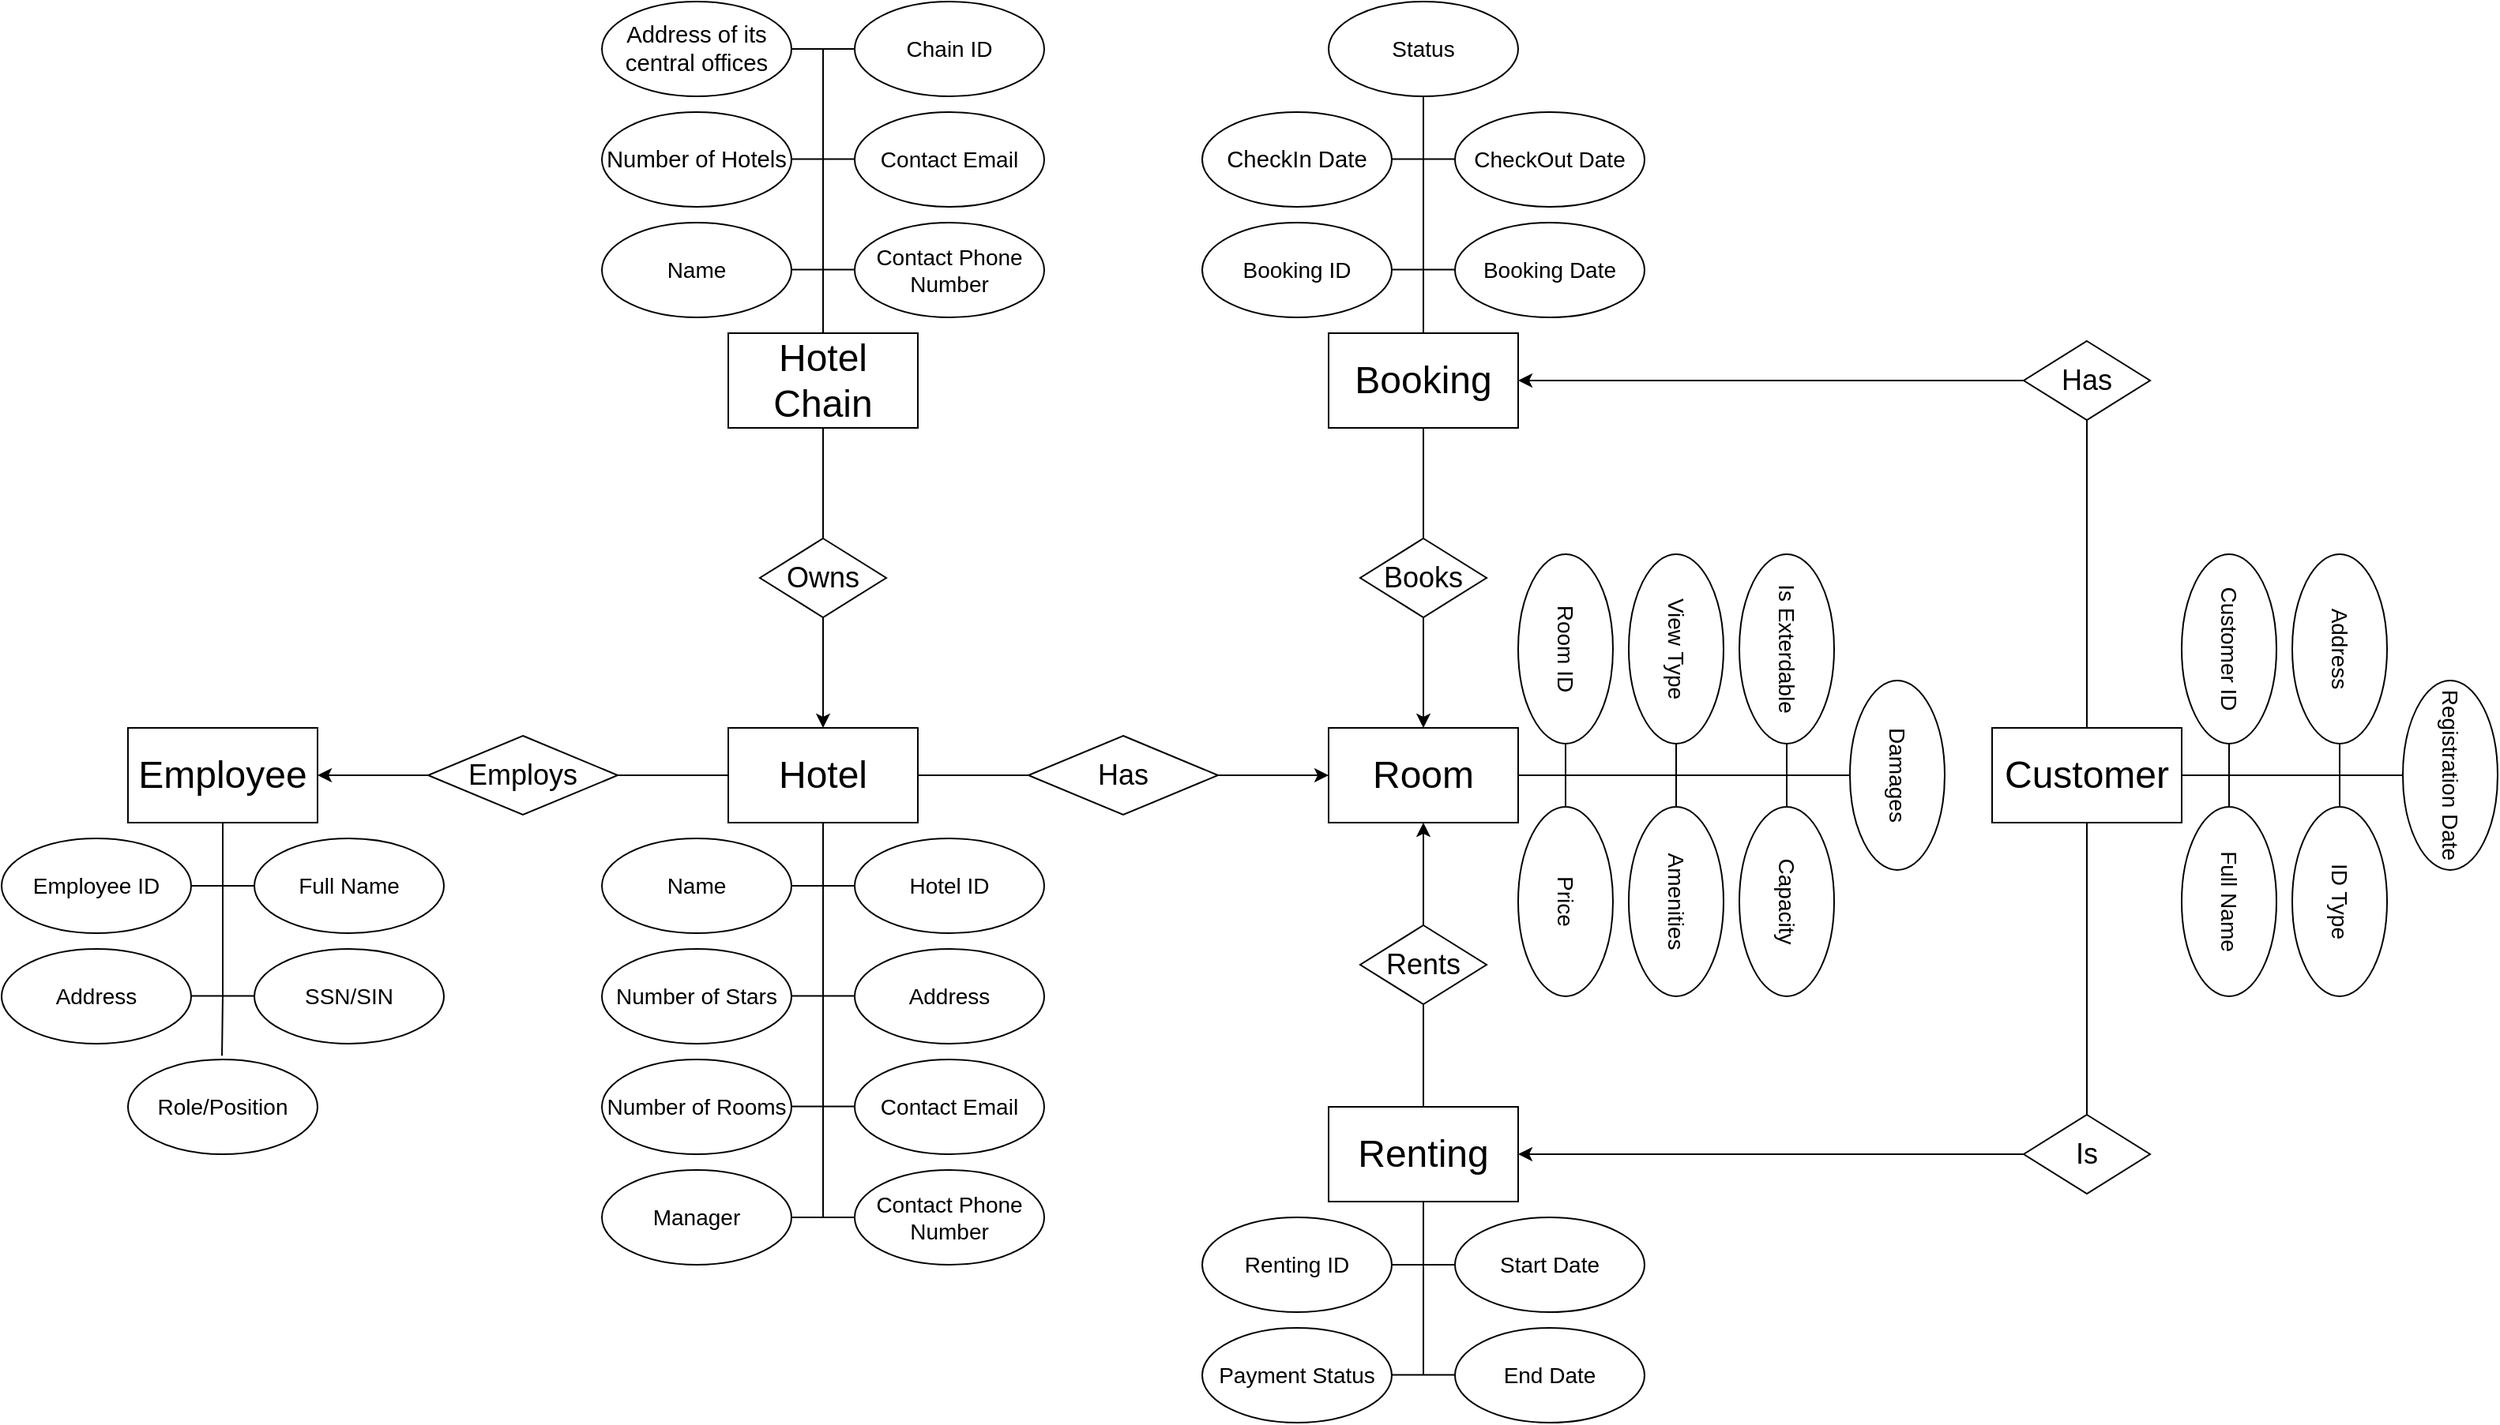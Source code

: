 <mxfile version="24.8.1">
  <diagram name="Page-1" id="YgdbFq6y4hTvsVNCq2CM">
    <mxGraphModel dx="3004" dy="1008" grid="1" gridSize="10" guides="1" tooltips="1" connect="1" arrows="1" fold="1" page="1" pageScale="1" pageWidth="850" pageHeight="1100" math="0" shadow="0">
      <root>
        <mxCell id="0" />
        <mxCell id="1" parent="0" />
        <mxCell id="x0AtSMN2B3MsgTTcqNLT-1" value="&lt;font style=&quot;font-size: 24px;&quot;&gt;Hotel Chain&lt;/font&gt;" style="rounded=0;whiteSpace=wrap;html=1;" vertex="1" parent="1">
          <mxGeometry x="340" y="330" width="120" height="60" as="geometry" />
        </mxCell>
        <mxCell id="x0AtSMN2B3MsgTTcqNLT-2" value="&lt;span id=&quot;docs-internal-guid-1732860f-7fff-1e20-06ae-a68eb9c9d7e9&quot;&gt;&lt;span style=&quot;font-size: 11pt; font-family: Arial, sans-serif; background-color: transparent; font-variant-numeric: normal; font-variant-east-asian: normal; font-variant-alternates: normal; font-variant-position: normal; vertical-align: baseline; white-space-collapse: preserve;&quot;&gt;Address of its central offices&lt;/span&gt;&lt;/span&gt;" style="ellipse;whiteSpace=wrap;html=1;" vertex="1" parent="1">
          <mxGeometry x="260" y="120" width="120" height="60" as="geometry" />
        </mxCell>
        <mxCell id="x0AtSMN2B3MsgTTcqNLT-3" value="&lt;span id=&quot;docs-internal-guid-682e48af-7fff-8a9f-41f8-385f8e114bf9&quot;&gt;&lt;span style=&quot;font-size: 11pt; font-family: Arial, sans-serif; background-color: transparent; font-variant-numeric: normal; font-variant-east-asian: normal; font-variant-alternates: normal; font-variant-position: normal; vertical-align: baseline; white-space-collapse: preserve;&quot;&gt;Number of Hotels&lt;/span&gt;&lt;/span&gt;" style="ellipse;whiteSpace=wrap;html=1;" vertex="1" parent="1">
          <mxGeometry x="260" y="190" width="120" height="60" as="geometry" />
        </mxCell>
        <mxCell id="x0AtSMN2B3MsgTTcqNLT-5" value="&lt;font style=&quot;font-size: 14px;&quot;&gt;Name&lt;/font&gt;" style="ellipse;whiteSpace=wrap;html=1;" vertex="1" parent="1">
          <mxGeometry x="260" y="260" width="120" height="60" as="geometry" />
        </mxCell>
        <mxCell id="x0AtSMN2B3MsgTTcqNLT-6" value="&lt;font style=&quot;font-size: 14px;&quot;&gt;Chain ID&lt;/font&gt;" style="ellipse;whiteSpace=wrap;html=1;" vertex="1" parent="1">
          <mxGeometry x="420" y="120" width="120" height="60" as="geometry" />
        </mxCell>
        <mxCell id="x0AtSMN2B3MsgTTcqNLT-8" value="&lt;font style=&quot;font-size: 14px;&quot;&gt;Contact Email&lt;/font&gt;" style="ellipse;whiteSpace=wrap;html=1;" vertex="1" parent="1">
          <mxGeometry x="420" y="190" width="120" height="60" as="geometry" />
        </mxCell>
        <mxCell id="x0AtSMN2B3MsgTTcqNLT-9" value="&lt;span style=&quot;font-size: 14px;&quot;&gt;Contact Phone Number&lt;/span&gt;" style="ellipse;whiteSpace=wrap;html=1;" vertex="1" parent="1">
          <mxGeometry x="420" y="260" width="120" height="60" as="geometry" />
        </mxCell>
        <mxCell id="x0AtSMN2B3MsgTTcqNLT-10" value="" style="endArrow=none;html=1;rounded=0;exitX=1;exitY=0.5;exitDx=0;exitDy=0;entryX=0.5;entryY=0;entryDx=0;entryDy=0;" edge="1" parent="1" source="x0AtSMN2B3MsgTTcqNLT-2" target="x0AtSMN2B3MsgTTcqNLT-1">
          <mxGeometry width="50" height="50" relative="1" as="geometry">
            <mxPoint x="480" y="300" as="sourcePoint" />
            <mxPoint x="530" y="250" as="targetPoint" />
            <Array as="points">
              <mxPoint x="400" y="150" />
            </Array>
          </mxGeometry>
        </mxCell>
        <mxCell id="x0AtSMN2B3MsgTTcqNLT-11" value="" style="endArrow=none;html=1;rounded=0;entryX=0;entryY=0.5;entryDx=0;entryDy=0;" edge="1" parent="1" target="x0AtSMN2B3MsgTTcqNLT-6">
          <mxGeometry width="50" height="50" relative="1" as="geometry">
            <mxPoint x="400" y="150" as="sourcePoint" />
            <mxPoint x="530" y="250" as="targetPoint" />
          </mxGeometry>
        </mxCell>
        <mxCell id="x0AtSMN2B3MsgTTcqNLT-12" value="" style="endArrow=none;html=1;rounded=0;entryX=0;entryY=0.5;entryDx=0;entryDy=0;" edge="1" parent="1">
          <mxGeometry width="50" height="50" relative="1" as="geometry">
            <mxPoint x="400" y="219.76" as="sourcePoint" />
            <mxPoint x="420" y="219.76" as="targetPoint" />
          </mxGeometry>
        </mxCell>
        <mxCell id="x0AtSMN2B3MsgTTcqNLT-13" value="" style="endArrow=none;html=1;rounded=0;entryX=0;entryY=0.5;entryDx=0;entryDy=0;" edge="1" parent="1">
          <mxGeometry width="50" height="50" relative="1" as="geometry">
            <mxPoint x="400" y="289.76" as="sourcePoint" />
            <mxPoint x="420" y="289.76" as="targetPoint" />
          </mxGeometry>
        </mxCell>
        <mxCell id="x0AtSMN2B3MsgTTcqNLT-14" value="" style="endArrow=none;html=1;rounded=0;entryX=0;entryY=0.5;entryDx=0;entryDy=0;" edge="1" parent="1">
          <mxGeometry width="50" height="50" relative="1" as="geometry">
            <mxPoint x="380" y="289.76" as="sourcePoint" />
            <mxPoint x="400" y="289.76" as="targetPoint" />
          </mxGeometry>
        </mxCell>
        <mxCell id="x0AtSMN2B3MsgTTcqNLT-15" value="" style="endArrow=none;html=1;rounded=0;entryX=0;entryY=0.5;entryDx=0;entryDy=0;" edge="1" parent="1">
          <mxGeometry width="50" height="50" relative="1" as="geometry">
            <mxPoint x="380" y="219.76" as="sourcePoint" />
            <mxPoint x="400" y="219.76" as="targetPoint" />
          </mxGeometry>
        </mxCell>
        <mxCell id="x0AtSMN2B3MsgTTcqNLT-16" value="&lt;font style=&quot;font-size: 18px;&quot;&gt;Owns&lt;/font&gt;" style="rhombus;whiteSpace=wrap;html=1;" vertex="1" parent="1">
          <mxGeometry x="360" y="460" width="80" height="50" as="geometry" />
        </mxCell>
        <mxCell id="x0AtSMN2B3MsgTTcqNLT-17" value="&lt;font style=&quot;font-size: 24px;&quot;&gt;Hotel&lt;/font&gt;" style="whiteSpace=wrap;html=1;" vertex="1" parent="1">
          <mxGeometry x="340" y="580" width="120" height="60" as="geometry" />
        </mxCell>
        <mxCell id="x0AtSMN2B3MsgTTcqNLT-18" value="" style="endArrow=none;html=1;rounded=0;exitX=0.5;exitY=1;exitDx=0;exitDy=0;entryX=0.5;entryY=0;entryDx=0;entryDy=0;" edge="1" parent="1" source="x0AtSMN2B3MsgTTcqNLT-1" target="x0AtSMN2B3MsgTTcqNLT-16">
          <mxGeometry width="50" height="50" relative="1" as="geometry">
            <mxPoint x="480" y="590" as="sourcePoint" />
            <mxPoint x="530" y="540" as="targetPoint" />
          </mxGeometry>
        </mxCell>
        <mxCell id="x0AtSMN2B3MsgTTcqNLT-21" value="&lt;span style=&quot;font-size: 14px;&quot;&gt;Hotel ID&lt;/span&gt;" style="ellipse;whiteSpace=wrap;html=1;" vertex="1" parent="1">
          <mxGeometry x="420" y="650" width="120" height="60" as="geometry" />
        </mxCell>
        <mxCell id="x0AtSMN2B3MsgTTcqNLT-22" value="&lt;span style=&quot;font-size: 14px;&quot;&gt;Number of Stars&lt;/span&gt;" style="ellipse;whiteSpace=wrap;html=1;" vertex="1" parent="1">
          <mxGeometry x="260" y="720" width="120" height="60" as="geometry" />
        </mxCell>
        <mxCell id="x0AtSMN2B3MsgTTcqNLT-23" value="&lt;span style=&quot;font-size: 14px;&quot;&gt;Number of Rooms&lt;/span&gt;" style="ellipse;whiteSpace=wrap;html=1;" vertex="1" parent="1">
          <mxGeometry x="260" y="790" width="120" height="60" as="geometry" />
        </mxCell>
        <mxCell id="x0AtSMN2B3MsgTTcqNLT-24" value="&lt;span style=&quot;font-size: 14px;&quot;&gt;Address&lt;/span&gt;" style="ellipse;whiteSpace=wrap;html=1;" vertex="1" parent="1">
          <mxGeometry x="420" y="720" width="120" height="60" as="geometry" />
        </mxCell>
        <mxCell id="x0AtSMN2B3MsgTTcqNLT-26" value="&lt;font style=&quot;font-size: 14px;&quot;&gt;Contact Email&lt;/font&gt;" style="ellipse;whiteSpace=wrap;html=1;" vertex="1" parent="1">
          <mxGeometry x="420" y="790" width="120" height="60" as="geometry" />
        </mxCell>
        <mxCell id="x0AtSMN2B3MsgTTcqNLT-27" value="&lt;span style=&quot;font-size: 14px;&quot;&gt;Contact Phone Number&lt;/span&gt;" style="ellipse;whiteSpace=wrap;html=1;" vertex="1" parent="1">
          <mxGeometry x="420" y="860" width="120" height="60" as="geometry" />
        </mxCell>
        <mxCell id="x0AtSMN2B3MsgTTcqNLT-28" value="&lt;span style=&quot;font-size: 14px;&quot;&gt;Manager&lt;/span&gt;" style="ellipse;whiteSpace=wrap;html=1;" vertex="1" parent="1">
          <mxGeometry x="260" y="860" width="120" height="60" as="geometry" />
        </mxCell>
        <mxCell id="x0AtSMN2B3MsgTTcqNLT-29" value="&lt;span style=&quot;font-size: 14px;&quot;&gt;Name&lt;/span&gt;" style="ellipse;whiteSpace=wrap;html=1;" vertex="1" parent="1">
          <mxGeometry x="260" y="650" width="120" height="60" as="geometry" />
        </mxCell>
        <mxCell id="x0AtSMN2B3MsgTTcqNLT-30" value="" style="endArrow=none;html=1;rounded=0;exitX=1;exitY=0.5;exitDx=0;exitDy=0;entryX=0.5;entryY=0;entryDx=0;entryDy=0;" edge="1" parent="1">
          <mxGeometry width="50" height="50" relative="1" as="geometry">
            <mxPoint x="380" y="680" as="sourcePoint" />
            <mxPoint x="400" y="860" as="targetPoint" />
            <Array as="points">
              <mxPoint x="400" y="680" />
            </Array>
          </mxGeometry>
        </mxCell>
        <mxCell id="x0AtSMN2B3MsgTTcqNLT-31" value="" style="endArrow=none;html=1;rounded=0;entryX=0;entryY=0.5;entryDx=0;entryDy=0;" edge="1" parent="1">
          <mxGeometry width="50" height="50" relative="1" as="geometry">
            <mxPoint x="400" y="680" as="sourcePoint" />
            <mxPoint x="420" y="680" as="targetPoint" />
          </mxGeometry>
        </mxCell>
        <mxCell id="x0AtSMN2B3MsgTTcqNLT-32" value="" style="endArrow=none;html=1;rounded=0;entryX=0;entryY=0.5;entryDx=0;entryDy=0;" edge="1" parent="1">
          <mxGeometry width="50" height="50" relative="1" as="geometry">
            <mxPoint x="400" y="749.76" as="sourcePoint" />
            <mxPoint x="420" y="749.76" as="targetPoint" />
          </mxGeometry>
        </mxCell>
        <mxCell id="x0AtSMN2B3MsgTTcqNLT-33" value="" style="endArrow=none;html=1;rounded=0;entryX=0;entryY=0.5;entryDx=0;entryDy=0;" edge="1" parent="1">
          <mxGeometry width="50" height="50" relative="1" as="geometry">
            <mxPoint x="400" y="819.76" as="sourcePoint" />
            <mxPoint x="420" y="819.76" as="targetPoint" />
          </mxGeometry>
        </mxCell>
        <mxCell id="x0AtSMN2B3MsgTTcqNLT-34" value="" style="endArrow=none;html=1;rounded=0;entryX=0;entryY=0.5;entryDx=0;entryDy=0;" edge="1" parent="1">
          <mxGeometry width="50" height="50" relative="1" as="geometry">
            <mxPoint x="380" y="819.76" as="sourcePoint" />
            <mxPoint x="400" y="819.76" as="targetPoint" />
          </mxGeometry>
        </mxCell>
        <mxCell id="x0AtSMN2B3MsgTTcqNLT-35" value="" style="endArrow=none;html=1;rounded=0;entryX=0;entryY=0.5;entryDx=0;entryDy=0;" edge="1" parent="1">
          <mxGeometry width="50" height="50" relative="1" as="geometry">
            <mxPoint x="380" y="749.76" as="sourcePoint" />
            <mxPoint x="400" y="749.76" as="targetPoint" />
          </mxGeometry>
        </mxCell>
        <mxCell id="x0AtSMN2B3MsgTTcqNLT-36" value="" style="endArrow=none;html=1;rounded=0;exitX=1;exitY=0.5;exitDx=0;exitDy=0;entryX=0;entryY=0.5;entryDx=0;entryDy=0;" edge="1" parent="1" source="x0AtSMN2B3MsgTTcqNLT-28" target="x0AtSMN2B3MsgTTcqNLT-27">
          <mxGeometry width="50" height="50" relative="1" as="geometry">
            <mxPoint x="400" y="740" as="sourcePoint" />
            <mxPoint x="450" y="690" as="targetPoint" />
          </mxGeometry>
        </mxCell>
        <mxCell id="x0AtSMN2B3MsgTTcqNLT-37" value="" style="endArrow=none;html=1;rounded=0;entryX=0.5;entryY=1;entryDx=0;entryDy=0;" edge="1" parent="1" target="x0AtSMN2B3MsgTTcqNLT-17">
          <mxGeometry width="50" height="50" relative="1" as="geometry">
            <mxPoint x="400" y="890" as="sourcePoint" />
            <mxPoint x="450" y="690" as="targetPoint" />
          </mxGeometry>
        </mxCell>
        <mxCell id="x0AtSMN2B3MsgTTcqNLT-38" value="&lt;font style=&quot;font-size: 24px;&quot;&gt;Employee&lt;/font&gt;" style="whiteSpace=wrap;html=1;" vertex="1" parent="1">
          <mxGeometry x="-40" y="580" width="120" height="60" as="geometry" />
        </mxCell>
        <mxCell id="x0AtSMN2B3MsgTTcqNLT-39" value="&lt;font style=&quot;font-size: 18px;&quot;&gt;Employs&lt;/font&gt;" style="rhombus;whiteSpace=wrap;html=1;" vertex="1" parent="1">
          <mxGeometry x="150" y="585" width="120" height="50" as="geometry" />
        </mxCell>
        <mxCell id="x0AtSMN2B3MsgTTcqNLT-43" value="&lt;font style=&quot;font-size: 24px;&quot;&gt;Room&lt;/font&gt;" style="whiteSpace=wrap;html=1;" vertex="1" parent="1">
          <mxGeometry x="720" y="580" width="120" height="60" as="geometry" />
        </mxCell>
        <mxCell id="x0AtSMN2B3MsgTTcqNLT-45" value="&lt;font style=&quot;font-size: 18px;&quot;&gt;Has&lt;/font&gt;" style="rhombus;whiteSpace=wrap;html=1;" vertex="1" parent="1">
          <mxGeometry x="530" y="585" width="120" height="50" as="geometry" />
        </mxCell>
        <mxCell id="x0AtSMN2B3MsgTTcqNLT-50" value="&lt;font style=&quot;font-size: 24px;&quot;&gt;Booking&lt;/font&gt;" style="whiteSpace=wrap;html=1;" vertex="1" parent="1">
          <mxGeometry x="720" y="330" width="120" height="60" as="geometry" />
        </mxCell>
        <mxCell id="x0AtSMN2B3MsgTTcqNLT-51" value="&lt;font style=&quot;font-size: 24px;&quot;&gt;Renting&lt;/font&gt;" style="whiteSpace=wrap;html=1;" vertex="1" parent="1">
          <mxGeometry x="720" y="820" width="120" height="60" as="geometry" />
        </mxCell>
        <mxCell id="x0AtSMN2B3MsgTTcqNLT-52" value="&lt;font style=&quot;font-size: 24px;&quot;&gt;Customer&lt;/font&gt;" style="whiteSpace=wrap;html=1;" vertex="1" parent="1">
          <mxGeometry x="1140" y="580" width="120" height="60" as="geometry" />
        </mxCell>
        <mxCell id="x0AtSMN2B3MsgTTcqNLT-55" value="&lt;font style=&quot;font-size: 18px;&quot;&gt;Rents&lt;/font&gt;" style="rhombus;whiteSpace=wrap;html=1;" vertex="1" parent="1">
          <mxGeometry x="740" y="705" width="80" height="50" as="geometry" />
        </mxCell>
        <mxCell id="x0AtSMN2B3MsgTTcqNLT-57" value="" style="endArrow=none;html=1;rounded=0;exitX=0.5;exitY=1;exitDx=0;exitDy=0;entryX=0.5;entryY=0;entryDx=0;entryDy=0;" edge="1" parent="1" source="x0AtSMN2B3MsgTTcqNLT-55" target="x0AtSMN2B3MsgTTcqNLT-51">
          <mxGeometry width="50" height="50" relative="1" as="geometry">
            <mxPoint x="860" y="835" as="sourcePoint" />
            <mxPoint x="780" y="825" as="targetPoint" />
          </mxGeometry>
        </mxCell>
        <mxCell id="x0AtSMN2B3MsgTTcqNLT-58" value="&lt;font style=&quot;font-size: 18px;&quot;&gt;Books&lt;/font&gt;" style="rhombus;whiteSpace=wrap;html=1;" vertex="1" parent="1">
          <mxGeometry x="740" y="460" width="80" height="50" as="geometry" />
        </mxCell>
        <mxCell id="x0AtSMN2B3MsgTTcqNLT-59" value="" style="endArrow=none;html=1;rounded=0;exitX=0.5;exitY=1;exitDx=0;exitDy=0;entryX=0.5;entryY=0;entryDx=0;entryDy=0;" edge="1" parent="1" target="x0AtSMN2B3MsgTTcqNLT-58">
          <mxGeometry width="50" height="50" relative="1" as="geometry">
            <mxPoint x="780" y="390" as="sourcePoint" />
            <mxPoint x="910" y="540" as="targetPoint" />
          </mxGeometry>
        </mxCell>
        <mxCell id="x0AtSMN2B3MsgTTcqNLT-64" value="&lt;font style=&quot;font-size: 18px;&quot;&gt;Has&lt;/font&gt;" style="rhombus;whiteSpace=wrap;html=1;" vertex="1" parent="1">
          <mxGeometry x="1160" y="335" width="80" height="50" as="geometry" />
        </mxCell>
        <mxCell id="x0AtSMN2B3MsgTTcqNLT-67" value="" style="endArrow=none;html=1;rounded=0;entryX=0.5;entryY=0;entryDx=0;entryDy=0;exitX=0.5;exitY=1;exitDx=0;exitDy=0;" edge="1" parent="1" source="x0AtSMN2B3MsgTTcqNLT-64" target="x0AtSMN2B3MsgTTcqNLT-52">
          <mxGeometry width="50" height="50" relative="1" as="geometry">
            <mxPoint x="1200" y="480" as="sourcePoint" />
            <mxPoint x="900" y="420" as="targetPoint" />
          </mxGeometry>
        </mxCell>
        <mxCell id="x0AtSMN2B3MsgTTcqNLT-68" value="&lt;font style=&quot;font-size: 18px;&quot;&gt;Is&lt;/font&gt;" style="rhombus;whiteSpace=wrap;html=1;" vertex="1" parent="1">
          <mxGeometry x="1160" y="825" width="80" height="50" as="geometry" />
        </mxCell>
        <mxCell id="x0AtSMN2B3MsgTTcqNLT-70" value="" style="endArrow=none;html=1;rounded=0;exitX=0.5;exitY=0;exitDx=0;exitDy=0;entryX=0.5;entryY=1;entryDx=0;entryDy=0;" edge="1" parent="1" source="x0AtSMN2B3MsgTTcqNLT-68" target="x0AtSMN2B3MsgTTcqNLT-52">
          <mxGeometry width="50" height="50" relative="1" as="geometry">
            <mxPoint x="850" y="640" as="sourcePoint" />
            <mxPoint x="900" y="590" as="targetPoint" />
          </mxGeometry>
        </mxCell>
        <mxCell id="x0AtSMN2B3MsgTTcqNLT-72" value="&lt;span style=&quot;font-size: 14px;&quot;&gt;Room ID&lt;/span&gt;" style="ellipse;whiteSpace=wrap;html=1;rotation=90;" vertex="1" parent="1">
          <mxGeometry x="810" y="500" width="120" height="60" as="geometry" />
        </mxCell>
        <mxCell id="x0AtSMN2B3MsgTTcqNLT-73" value="&lt;span style=&quot;font-size: 14px;&quot;&gt;Price&lt;/span&gt;" style="ellipse;whiteSpace=wrap;html=1;rotation=90;" vertex="1" parent="1">
          <mxGeometry x="810" y="660" width="120" height="60" as="geometry" />
        </mxCell>
        <mxCell id="x0AtSMN2B3MsgTTcqNLT-74" value="&lt;span style=&quot;font-size: 14px;&quot;&gt;Amenities&lt;/span&gt;" style="ellipse;whiteSpace=wrap;html=1;rotation=90;" vertex="1" parent="1">
          <mxGeometry x="880" y="660" width="120" height="60" as="geometry" />
        </mxCell>
        <mxCell id="x0AtSMN2B3MsgTTcqNLT-75" value="&lt;span style=&quot;font-size: 14px;&quot;&gt;Capacity&lt;/span&gt;" style="ellipse;whiteSpace=wrap;html=1;rotation=90;" vertex="1" parent="1">
          <mxGeometry x="950" y="660" width="120" height="60" as="geometry" />
        </mxCell>
        <mxCell id="x0AtSMN2B3MsgTTcqNLT-77" value="&lt;span style=&quot;font-size: 14px;&quot;&gt;View Type&lt;/span&gt;" style="ellipse;whiteSpace=wrap;html=1;rotation=90;" vertex="1" parent="1">
          <mxGeometry x="880" y="500" width="120" height="60" as="geometry" />
        </mxCell>
        <mxCell id="x0AtSMN2B3MsgTTcqNLT-78" value="&lt;span style=&quot;font-size: 14px;&quot;&gt;Is Exterdable&lt;/span&gt;" style="ellipse;whiteSpace=wrap;html=1;rotation=90;" vertex="1" parent="1">
          <mxGeometry x="950" y="500" width="120" height="60" as="geometry" />
        </mxCell>
        <mxCell id="x0AtSMN2B3MsgTTcqNLT-79" value="&lt;span style=&quot;font-size: 14px;&quot;&gt;Damages&lt;/span&gt;" style="ellipse;whiteSpace=wrap;html=1;rotation=90;" vertex="1" parent="1">
          <mxGeometry x="1020" y="580" width="120" height="60" as="geometry" />
        </mxCell>
        <mxCell id="x0AtSMN2B3MsgTTcqNLT-80" value="" style="endArrow=none;html=1;rounded=0;entryX=0.5;entryY=1;entryDx=0;entryDy=0;exitX=1;exitY=0.5;exitDx=0;exitDy=0;" edge="1" parent="1" source="x0AtSMN2B3MsgTTcqNLT-43" target="x0AtSMN2B3MsgTTcqNLT-79">
          <mxGeometry width="50" height="50" relative="1" as="geometry">
            <mxPoint x="800" y="590" as="sourcePoint" />
            <mxPoint x="850" y="540" as="targetPoint" />
          </mxGeometry>
        </mxCell>
        <mxCell id="x0AtSMN2B3MsgTTcqNLT-81" value="" style="endArrow=none;html=1;rounded=0;exitX=1;exitY=0.5;exitDx=0;exitDy=0;entryX=0;entryY=0.5;entryDx=0;entryDy=0;" edge="1" parent="1" source="x0AtSMN2B3MsgTTcqNLT-78" target="x0AtSMN2B3MsgTTcqNLT-75">
          <mxGeometry width="50" height="50" relative="1" as="geometry">
            <mxPoint x="1000" y="620" as="sourcePoint" />
            <mxPoint x="1050" y="570" as="targetPoint" />
          </mxGeometry>
        </mxCell>
        <mxCell id="x0AtSMN2B3MsgTTcqNLT-82" value="" style="endArrow=none;html=1;rounded=0;exitX=1;exitY=0.5;exitDx=0;exitDy=0;entryX=0;entryY=0.5;entryDx=0;entryDy=0;" edge="1" parent="1" source="x0AtSMN2B3MsgTTcqNLT-77" target="x0AtSMN2B3MsgTTcqNLT-74">
          <mxGeometry width="50" height="50" relative="1" as="geometry">
            <mxPoint x="1000" y="620" as="sourcePoint" />
            <mxPoint x="1050" y="570" as="targetPoint" />
          </mxGeometry>
        </mxCell>
        <mxCell id="x0AtSMN2B3MsgTTcqNLT-83" value="" style="endArrow=none;html=1;rounded=0;exitX=0;exitY=0.5;exitDx=0;exitDy=0;entryX=1;entryY=0.5;entryDx=0;entryDy=0;" edge="1" parent="1" source="x0AtSMN2B3MsgTTcqNLT-73" target="x0AtSMN2B3MsgTTcqNLT-72">
          <mxGeometry width="50" height="50" relative="1" as="geometry">
            <mxPoint x="1000" y="620" as="sourcePoint" />
            <mxPoint x="1050" y="570" as="targetPoint" />
          </mxGeometry>
        </mxCell>
        <mxCell id="x0AtSMN2B3MsgTTcqNLT-84" value="&lt;span style=&quot;font-size: 14px;&quot;&gt;Customer ID&lt;/span&gt;" style="ellipse;whiteSpace=wrap;html=1;rotation=90;" vertex="1" parent="1">
          <mxGeometry x="1230" y="500" width="120" height="60" as="geometry" />
        </mxCell>
        <mxCell id="x0AtSMN2B3MsgTTcqNLT-85" value="&lt;span style=&quot;font-size: 14px;&quot;&gt;Full Name&lt;/span&gt;" style="ellipse;whiteSpace=wrap;html=1;rotation=90;" vertex="1" parent="1">
          <mxGeometry x="1230" y="660" width="120" height="60" as="geometry" />
        </mxCell>
        <mxCell id="x0AtSMN2B3MsgTTcqNLT-86" value="&lt;span style=&quot;font-size: 14px;&quot;&gt;ID Type&lt;/span&gt;" style="ellipse;whiteSpace=wrap;html=1;rotation=90;" vertex="1" parent="1">
          <mxGeometry x="1300" y="660" width="120" height="60" as="geometry" />
        </mxCell>
        <mxCell id="x0AtSMN2B3MsgTTcqNLT-88" value="&lt;span style=&quot;font-size: 14px;&quot;&gt;Address&lt;/span&gt;" style="ellipse;whiteSpace=wrap;html=1;rotation=90;" vertex="1" parent="1">
          <mxGeometry x="1300" y="500" width="120" height="60" as="geometry" />
        </mxCell>
        <mxCell id="x0AtSMN2B3MsgTTcqNLT-90" value="&lt;span style=&quot;font-size: 14px;&quot;&gt;Registration Date&lt;/span&gt;" style="ellipse;whiteSpace=wrap;html=1;rotation=90;" vertex="1" parent="1">
          <mxGeometry x="1370" y="580" width="120" height="60" as="geometry" />
        </mxCell>
        <mxCell id="x0AtSMN2B3MsgTTcqNLT-91" value="" style="endArrow=none;html=1;rounded=0;entryX=0.5;entryY=1;entryDx=0;entryDy=0;exitX=1;exitY=0.5;exitDx=0;exitDy=0;" edge="1" parent="1" target="x0AtSMN2B3MsgTTcqNLT-90">
          <mxGeometry width="50" height="50" relative="1" as="geometry">
            <mxPoint x="1260" y="610" as="sourcePoint" />
            <mxPoint x="1270" y="540" as="targetPoint" />
          </mxGeometry>
        </mxCell>
        <mxCell id="x0AtSMN2B3MsgTTcqNLT-93" value="" style="endArrow=none;html=1;rounded=0;exitX=1;exitY=0.5;exitDx=0;exitDy=0;entryX=0;entryY=0.5;entryDx=0;entryDy=0;" edge="1" parent="1" source="x0AtSMN2B3MsgTTcqNLT-88" target="x0AtSMN2B3MsgTTcqNLT-86">
          <mxGeometry width="50" height="50" relative="1" as="geometry">
            <mxPoint x="1420" y="620" as="sourcePoint" />
            <mxPoint x="1470" y="570" as="targetPoint" />
          </mxGeometry>
        </mxCell>
        <mxCell id="x0AtSMN2B3MsgTTcqNLT-94" value="" style="endArrow=none;html=1;rounded=0;exitX=0;exitY=0.5;exitDx=0;exitDy=0;entryX=1;entryY=0.5;entryDx=0;entryDy=0;" edge="1" parent="1" source="x0AtSMN2B3MsgTTcqNLT-85" target="x0AtSMN2B3MsgTTcqNLT-84">
          <mxGeometry width="50" height="50" relative="1" as="geometry">
            <mxPoint x="1420" y="620" as="sourcePoint" />
            <mxPoint x="1470" y="570" as="targetPoint" />
          </mxGeometry>
        </mxCell>
        <mxCell id="x0AtSMN2B3MsgTTcqNLT-96" value="&lt;span id=&quot;docs-internal-guid-682e48af-7fff-8a9f-41f8-385f8e114bf9&quot;&gt;&lt;span style=&quot;font-size: 11pt; font-family: Arial, sans-serif; background-color: transparent; font-variant-numeric: normal; font-variant-east-asian: normal; font-variant-alternates: normal; font-variant-position: normal; vertical-align: baseline; white-space-collapse: preserve;&quot;&gt;CheckIn Date&lt;/span&gt;&lt;/span&gt;" style="ellipse;whiteSpace=wrap;html=1;" vertex="1" parent="1">
          <mxGeometry x="640" y="190" width="120" height="60" as="geometry" />
        </mxCell>
        <mxCell id="x0AtSMN2B3MsgTTcqNLT-97" value="&lt;font style=&quot;font-size: 14px;&quot;&gt;Booking ID&lt;/font&gt;" style="ellipse;whiteSpace=wrap;html=1;" vertex="1" parent="1">
          <mxGeometry x="640" y="260" width="120" height="60" as="geometry" />
        </mxCell>
        <mxCell id="x0AtSMN2B3MsgTTcqNLT-98" value="&lt;font style=&quot;font-size: 14px;&quot;&gt;Status&lt;/font&gt;" style="ellipse;whiteSpace=wrap;html=1;" vertex="1" parent="1">
          <mxGeometry x="720" y="120" width="120" height="60" as="geometry" />
        </mxCell>
        <mxCell id="x0AtSMN2B3MsgTTcqNLT-99" value="&lt;font style=&quot;font-size: 14px;&quot;&gt;CheckOut Date&lt;/font&gt;" style="ellipse;whiteSpace=wrap;html=1;" vertex="1" parent="1">
          <mxGeometry x="800" y="190" width="120" height="60" as="geometry" />
        </mxCell>
        <mxCell id="x0AtSMN2B3MsgTTcqNLT-100" value="&lt;span style=&quot;font-size: 14px;&quot;&gt;Booking Date&lt;/span&gt;" style="ellipse;whiteSpace=wrap;html=1;" vertex="1" parent="1">
          <mxGeometry x="800" y="260" width="120" height="60" as="geometry" />
        </mxCell>
        <mxCell id="x0AtSMN2B3MsgTTcqNLT-103" value="" style="endArrow=none;html=1;rounded=0;entryX=0;entryY=0.5;entryDx=0;entryDy=0;" edge="1" parent="1">
          <mxGeometry width="50" height="50" relative="1" as="geometry">
            <mxPoint x="780" y="219.76" as="sourcePoint" />
            <mxPoint x="800" y="219.76" as="targetPoint" />
          </mxGeometry>
        </mxCell>
        <mxCell id="x0AtSMN2B3MsgTTcqNLT-104" value="" style="endArrow=none;html=1;rounded=0;entryX=0;entryY=0.5;entryDx=0;entryDy=0;" edge="1" parent="1">
          <mxGeometry width="50" height="50" relative="1" as="geometry">
            <mxPoint x="780" y="289.76" as="sourcePoint" />
            <mxPoint x="800" y="289.76" as="targetPoint" />
          </mxGeometry>
        </mxCell>
        <mxCell id="x0AtSMN2B3MsgTTcqNLT-105" value="" style="endArrow=none;html=1;rounded=0;entryX=0;entryY=0.5;entryDx=0;entryDy=0;" edge="1" parent="1">
          <mxGeometry width="50" height="50" relative="1" as="geometry">
            <mxPoint x="760" y="289.76" as="sourcePoint" />
            <mxPoint x="780" y="289.76" as="targetPoint" />
          </mxGeometry>
        </mxCell>
        <mxCell id="x0AtSMN2B3MsgTTcqNLT-106" value="" style="endArrow=none;html=1;rounded=0;entryX=0;entryY=0.5;entryDx=0;entryDy=0;" edge="1" parent="1">
          <mxGeometry width="50" height="50" relative="1" as="geometry">
            <mxPoint x="760" y="219.76" as="sourcePoint" />
            <mxPoint x="780" y="219.76" as="targetPoint" />
          </mxGeometry>
        </mxCell>
        <mxCell id="x0AtSMN2B3MsgTTcqNLT-107" value="" style="endArrow=none;html=1;rounded=0;exitX=0.5;exitY=0;exitDx=0;exitDy=0;entryX=0.5;entryY=1;entryDx=0;entryDy=0;" edge="1" parent="1" source="x0AtSMN2B3MsgTTcqNLT-50" target="x0AtSMN2B3MsgTTcqNLT-98">
          <mxGeometry width="50" height="50" relative="1" as="geometry">
            <mxPoint x="960" y="400" as="sourcePoint" />
            <mxPoint x="1010" y="350" as="targetPoint" />
          </mxGeometry>
        </mxCell>
        <mxCell id="x0AtSMN2B3MsgTTcqNLT-108" value="&lt;span style=&quot;font-size: 14px;&quot;&gt;Start Date&lt;/span&gt;" style="ellipse;whiteSpace=wrap;html=1;" vertex="1" parent="1">
          <mxGeometry x="800" y="890" width="120" height="60" as="geometry" />
        </mxCell>
        <mxCell id="x0AtSMN2B3MsgTTcqNLT-109" value="&lt;span style=&quot;font-size: 14px;&quot;&gt;Payment Status&lt;/span&gt;" style="ellipse;whiteSpace=wrap;html=1;" vertex="1" parent="1">
          <mxGeometry x="640" y="960" width="120" height="60" as="geometry" />
        </mxCell>
        <mxCell id="x0AtSMN2B3MsgTTcqNLT-111" value="&lt;span style=&quot;font-size: 14px;&quot;&gt;End Date&lt;/span&gt;" style="ellipse;whiteSpace=wrap;html=1;" vertex="1" parent="1">
          <mxGeometry x="800" y="960" width="120" height="60" as="geometry" />
        </mxCell>
        <mxCell id="x0AtSMN2B3MsgTTcqNLT-115" value="&lt;span style=&quot;font-size: 14px;&quot;&gt;Renting ID&lt;/span&gt;" style="ellipse;whiteSpace=wrap;html=1;" vertex="1" parent="1">
          <mxGeometry x="640" y="890" width="120" height="60" as="geometry" />
        </mxCell>
        <mxCell id="x0AtSMN2B3MsgTTcqNLT-117" value="" style="endArrow=none;html=1;rounded=0;entryX=0;entryY=0.5;entryDx=0;entryDy=0;" edge="1" parent="1">
          <mxGeometry width="50" height="50" relative="1" as="geometry">
            <mxPoint x="780" y="920" as="sourcePoint" />
            <mxPoint x="800" y="920" as="targetPoint" />
          </mxGeometry>
        </mxCell>
        <mxCell id="x0AtSMN2B3MsgTTcqNLT-118" value="" style="endArrow=none;html=1;rounded=0;entryX=0;entryY=0.5;entryDx=0;entryDy=0;" edge="1" parent="1">
          <mxGeometry width="50" height="50" relative="1" as="geometry">
            <mxPoint x="780" y="989.76" as="sourcePoint" />
            <mxPoint x="800" y="989.76" as="targetPoint" />
          </mxGeometry>
        </mxCell>
        <mxCell id="x0AtSMN2B3MsgTTcqNLT-121" value="" style="endArrow=none;html=1;rounded=0;entryX=0;entryY=0.5;entryDx=0;entryDy=0;" edge="1" parent="1">
          <mxGeometry width="50" height="50" relative="1" as="geometry">
            <mxPoint x="760" y="989.76" as="sourcePoint" />
            <mxPoint x="780" y="989.76" as="targetPoint" />
          </mxGeometry>
        </mxCell>
        <mxCell id="x0AtSMN2B3MsgTTcqNLT-124" value="" style="endArrow=none;html=1;rounded=0;exitX=0.5;exitY=1;exitDx=0;exitDy=0;" edge="1" parent="1" source="x0AtSMN2B3MsgTTcqNLT-51">
          <mxGeometry width="50" height="50" relative="1" as="geometry">
            <mxPoint x="880" y="1000" as="sourcePoint" />
            <mxPoint x="780" y="990" as="targetPoint" />
          </mxGeometry>
        </mxCell>
        <mxCell id="x0AtSMN2B3MsgTTcqNLT-125" value="" style="endArrow=none;html=1;rounded=0;exitX=1;exitY=0.5;exitDx=0;exitDy=0;" edge="1" parent="1" source="x0AtSMN2B3MsgTTcqNLT-115">
          <mxGeometry width="50" height="50" relative="1" as="geometry">
            <mxPoint x="880" y="830" as="sourcePoint" />
            <mxPoint x="780" y="920" as="targetPoint" />
          </mxGeometry>
        </mxCell>
        <mxCell id="x0AtSMN2B3MsgTTcqNLT-128" value="&lt;span style=&quot;font-size: 14px;&quot;&gt;Full Name&lt;/span&gt;" style="ellipse;whiteSpace=wrap;html=1;" vertex="1" parent="1">
          <mxGeometry x="40" y="650" width="120" height="60" as="geometry" />
        </mxCell>
        <mxCell id="x0AtSMN2B3MsgTTcqNLT-129" value="&lt;span style=&quot;font-size: 14px;&quot;&gt;Address&lt;/span&gt;" style="ellipse;whiteSpace=wrap;html=1;" vertex="1" parent="1">
          <mxGeometry x="-120" y="720" width="120" height="60" as="geometry" />
        </mxCell>
        <mxCell id="x0AtSMN2B3MsgTTcqNLT-130" value="&lt;span style=&quot;font-size: 14px;&quot;&gt;SSN/SIN&lt;/span&gt;" style="ellipse;whiteSpace=wrap;html=1;" vertex="1" parent="1">
          <mxGeometry x="40" y="720" width="120" height="60" as="geometry" />
        </mxCell>
        <mxCell id="x0AtSMN2B3MsgTTcqNLT-131" value="&lt;span style=&quot;font-size: 14px;&quot;&gt;Employee ID&lt;/span&gt;" style="ellipse;whiteSpace=wrap;html=1;" vertex="1" parent="1">
          <mxGeometry x="-120" y="650" width="120" height="60" as="geometry" />
        </mxCell>
        <mxCell id="x0AtSMN2B3MsgTTcqNLT-132" value="" style="endArrow=none;html=1;rounded=0;entryX=0;entryY=0.5;entryDx=0;entryDy=0;" edge="1" parent="1">
          <mxGeometry width="50" height="50" relative="1" as="geometry">
            <mxPoint x="20" y="680" as="sourcePoint" />
            <mxPoint x="40" y="680" as="targetPoint" />
          </mxGeometry>
        </mxCell>
        <mxCell id="x0AtSMN2B3MsgTTcqNLT-133" value="" style="endArrow=none;html=1;rounded=0;entryX=0;entryY=0.5;entryDx=0;entryDy=0;" edge="1" parent="1">
          <mxGeometry width="50" height="50" relative="1" as="geometry">
            <mxPoint x="20" y="749.76" as="sourcePoint" />
            <mxPoint x="40" y="749.76" as="targetPoint" />
          </mxGeometry>
        </mxCell>
        <mxCell id="x0AtSMN2B3MsgTTcqNLT-134" value="" style="endArrow=none;html=1;rounded=0;entryX=0;entryY=0.5;entryDx=0;entryDy=0;" edge="1" parent="1">
          <mxGeometry width="50" height="50" relative="1" as="geometry">
            <mxPoint y="749.76" as="sourcePoint" />
            <mxPoint x="20" y="749.76" as="targetPoint" />
          </mxGeometry>
        </mxCell>
        <mxCell id="x0AtSMN2B3MsgTTcqNLT-135" value="" style="endArrow=none;html=1;rounded=0;exitX=0.5;exitY=1;exitDx=0;exitDy=0;" edge="1" parent="1">
          <mxGeometry width="50" height="50" relative="1" as="geometry">
            <mxPoint x="20" y="640" as="sourcePoint" />
            <mxPoint x="20" y="750" as="targetPoint" />
          </mxGeometry>
        </mxCell>
        <mxCell id="x0AtSMN2B3MsgTTcqNLT-136" value="" style="endArrow=none;html=1;rounded=0;exitX=1;exitY=0.5;exitDx=0;exitDy=0;" edge="1" parent="1" source="x0AtSMN2B3MsgTTcqNLT-131">
          <mxGeometry width="50" height="50" relative="1" as="geometry">
            <mxPoint x="120" y="590" as="sourcePoint" />
            <mxPoint x="20" y="680" as="targetPoint" />
          </mxGeometry>
        </mxCell>
        <mxCell id="x0AtSMN2B3MsgTTcqNLT-137" value="&lt;span style=&quot;font-size: 14px;&quot;&gt;Role/Position&lt;/span&gt;" style="ellipse;whiteSpace=wrap;html=1;" vertex="1" parent="1">
          <mxGeometry x="-40" y="790" width="120" height="60" as="geometry" />
        </mxCell>
        <mxCell id="x0AtSMN2B3MsgTTcqNLT-138" value="" style="endArrow=none;html=1;rounded=0;entryX=0.496;entryY=-0.04;entryDx=0;entryDy=0;entryPerimeter=0;" edge="1" parent="1" target="x0AtSMN2B3MsgTTcqNLT-137">
          <mxGeometry width="50" height="50" relative="1" as="geometry">
            <mxPoint x="20" y="750" as="sourcePoint" />
            <mxPoint x="80" y="700" as="targetPoint" />
          </mxGeometry>
        </mxCell>
        <mxCell id="x0AtSMN2B3MsgTTcqNLT-143" value="" style="endArrow=classic;html=1;rounded=0;entryX=1;entryY=0.5;entryDx=0;entryDy=0;exitX=0;exitY=0.5;exitDx=0;exitDy=0;" edge="1" parent="1" source="x0AtSMN2B3MsgTTcqNLT-64" target="x0AtSMN2B3MsgTTcqNLT-50">
          <mxGeometry width="50" height="50" relative="1" as="geometry">
            <mxPoint x="840" y="570" as="sourcePoint" />
            <mxPoint x="890" y="520" as="targetPoint" />
          </mxGeometry>
        </mxCell>
        <mxCell id="x0AtSMN2B3MsgTTcqNLT-145" value="" style="endArrow=classic;html=1;rounded=0;entryX=1;entryY=0.5;entryDx=0;entryDy=0;exitX=0;exitY=0.5;exitDx=0;exitDy=0;" edge="1" parent="1" source="x0AtSMN2B3MsgTTcqNLT-68" target="x0AtSMN2B3MsgTTcqNLT-51">
          <mxGeometry width="50" height="50" relative="1" as="geometry">
            <mxPoint x="840" y="790" as="sourcePoint" />
            <mxPoint x="890" y="740" as="targetPoint" />
          </mxGeometry>
        </mxCell>
        <mxCell id="x0AtSMN2B3MsgTTcqNLT-146" value="" style="endArrow=classic;html=1;rounded=0;entryX=0.5;entryY=1;entryDx=0;entryDy=0;exitX=0.5;exitY=0;exitDx=0;exitDy=0;" edge="1" parent="1" source="x0AtSMN2B3MsgTTcqNLT-55" target="x0AtSMN2B3MsgTTcqNLT-43">
          <mxGeometry width="50" height="50" relative="1" as="geometry">
            <mxPoint x="840" y="790" as="sourcePoint" />
            <mxPoint x="890" y="740" as="targetPoint" />
          </mxGeometry>
        </mxCell>
        <mxCell id="x0AtSMN2B3MsgTTcqNLT-147" value="" style="endArrow=classic;html=1;rounded=0;exitX=0.5;exitY=1;exitDx=0;exitDy=0;entryX=0.5;entryY=0;entryDx=0;entryDy=0;" edge="1" parent="1" source="x0AtSMN2B3MsgTTcqNLT-58" target="x0AtSMN2B3MsgTTcqNLT-43">
          <mxGeometry width="50" height="50" relative="1" as="geometry">
            <mxPoint x="840" y="500" as="sourcePoint" />
            <mxPoint x="890" y="450" as="targetPoint" />
          </mxGeometry>
        </mxCell>
        <mxCell id="x0AtSMN2B3MsgTTcqNLT-149" value="" style="endArrow=none;html=1;rounded=0;exitX=1;exitY=0.5;exitDx=0;exitDy=0;entryX=0;entryY=0.5;entryDx=0;entryDy=0;" edge="1" parent="1" source="x0AtSMN2B3MsgTTcqNLT-17" target="x0AtSMN2B3MsgTTcqNLT-45">
          <mxGeometry width="50" height="50" relative="1" as="geometry">
            <mxPoint x="710" y="550" as="sourcePoint" />
            <mxPoint x="760" y="500" as="targetPoint" />
          </mxGeometry>
        </mxCell>
        <mxCell id="x0AtSMN2B3MsgTTcqNLT-152" value="" style="endArrow=classic;html=1;rounded=0;exitX=1;exitY=0.5;exitDx=0;exitDy=0;entryX=0;entryY=0.5;entryDx=0;entryDy=0;" edge="1" parent="1" source="x0AtSMN2B3MsgTTcqNLT-45" target="x0AtSMN2B3MsgTTcqNLT-43">
          <mxGeometry width="50" height="50" relative="1" as="geometry">
            <mxPoint x="710" y="550" as="sourcePoint" />
            <mxPoint x="760" y="500" as="targetPoint" />
          </mxGeometry>
        </mxCell>
        <mxCell id="x0AtSMN2B3MsgTTcqNLT-153" value="" style="endArrow=classic;html=1;rounded=0;exitX=0.5;exitY=1;exitDx=0;exitDy=0;entryX=0.5;entryY=0;entryDx=0;entryDy=0;" edge="1" parent="1" source="x0AtSMN2B3MsgTTcqNLT-16" target="x0AtSMN2B3MsgTTcqNLT-17">
          <mxGeometry width="50" height="50" relative="1" as="geometry">
            <mxPoint x="710" y="490" as="sourcePoint" />
            <mxPoint x="760" y="440" as="targetPoint" />
          </mxGeometry>
        </mxCell>
        <mxCell id="x0AtSMN2B3MsgTTcqNLT-154" value="" style="endArrow=classic;html=1;rounded=0;entryX=1;entryY=0.5;entryDx=0;entryDy=0;" edge="1" parent="1" target="x0AtSMN2B3MsgTTcqNLT-38">
          <mxGeometry width="50" height="50" relative="1" as="geometry">
            <mxPoint x="150" y="610" as="sourcePoint" />
            <mxPoint x="410" y="530" as="targetPoint" />
          </mxGeometry>
        </mxCell>
        <mxCell id="x0AtSMN2B3MsgTTcqNLT-155" value="" style="endArrow=none;html=1;rounded=0;entryX=0;entryY=0.5;entryDx=0;entryDy=0;exitX=1;exitY=0.5;exitDx=0;exitDy=0;" edge="1" parent="1" source="x0AtSMN2B3MsgTTcqNLT-39" target="x0AtSMN2B3MsgTTcqNLT-17">
          <mxGeometry width="50" height="50" relative="1" as="geometry">
            <mxPoint x="140" y="620" as="sourcePoint" />
            <mxPoint x="190" y="570" as="targetPoint" />
          </mxGeometry>
        </mxCell>
      </root>
    </mxGraphModel>
  </diagram>
</mxfile>
